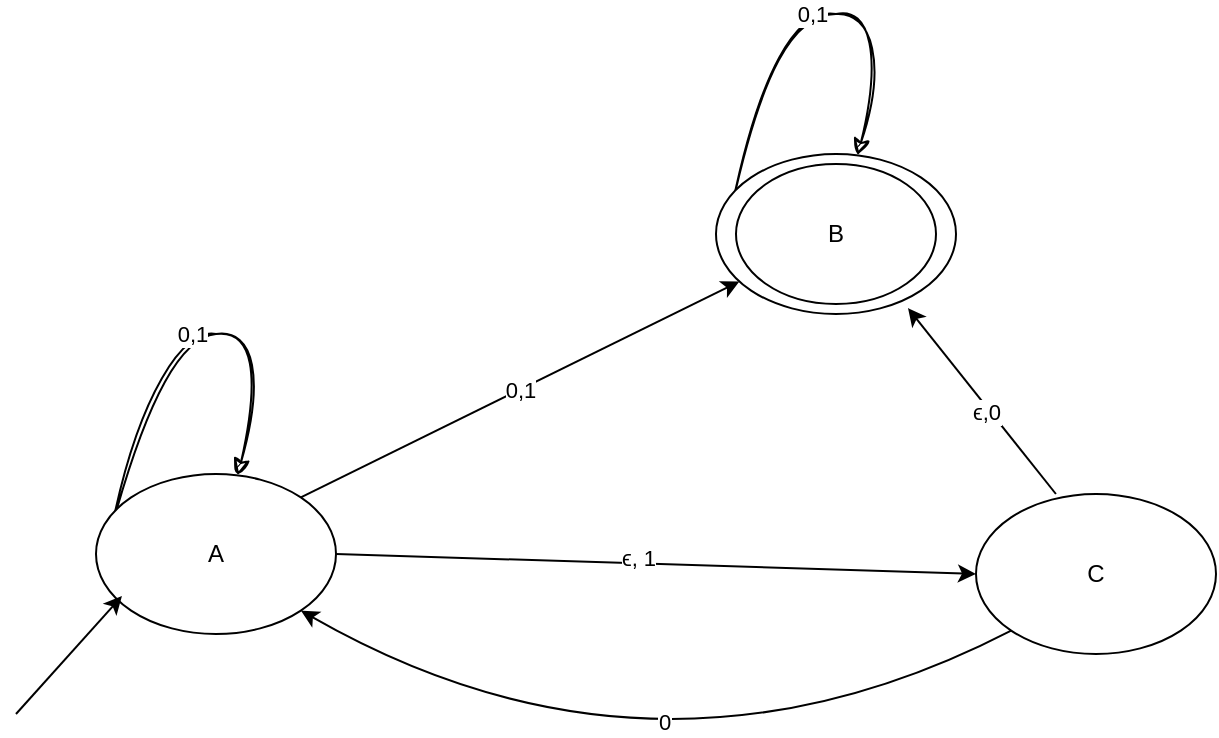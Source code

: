 <mxfile version="24.9.3">
  <diagram name="Page-1" id="K1Mr1sc8D-78ndegCBF7">
    <mxGraphModel dx="986" dy="565" grid="1" gridSize="10" guides="1" tooltips="1" connect="1" arrows="1" fold="1" page="1" pageScale="1" pageWidth="850" pageHeight="1100" math="0" shadow="0">
      <root>
        <mxCell id="0" />
        <mxCell id="1" parent="0" />
        <mxCell id="pV_YJKQzZUWr_kF0XKjs-7" value="0,1" style="endArrow=classic;html=1;rounded=0;curved=1;sketch=1;curveFitting=1;jiggle=2;exitX=0.067;exitY=0.325;exitDx=0;exitDy=0;exitPerimeter=0;elbow=vertical;" edge="1" parent="1" source="pV_YJKQzZUWr_kF0XKjs-6" target="pV_YJKQzZUWr_kF0XKjs-6">
          <mxGeometry width="50" height="50" relative="1" as="geometry">
            <mxPoint x="710" y="100" as="sourcePoint" />
            <mxPoint x="820" y="40" as="targetPoint" />
            <Array as="points">
              <mxPoint x="730" y="50" />
            </Array>
          </mxGeometry>
        </mxCell>
        <mxCell id="pV_YJKQzZUWr_kF0XKjs-6" value="" style="ellipse;whiteSpace=wrap;html=1;" vertex="1" parent="1">
          <mxGeometry x="700" y="120" width="120" height="80" as="geometry" />
        </mxCell>
        <mxCell id="pV_YJKQzZUWr_kF0XKjs-8" value="C" style="ellipse;whiteSpace=wrap;html=1;" vertex="1" parent="1">
          <mxGeometry x="830" y="290" width="120" height="80" as="geometry" />
        </mxCell>
        <mxCell id="pV_YJKQzZUWr_kF0XKjs-10" value="0,1" style="endArrow=classic;html=1;rounded=0;curved=1;sketch=1;curveFitting=1;jiggle=2;exitX=0.067;exitY=0.325;exitDx=0;exitDy=0;exitPerimeter=0;elbow=vertical;" edge="1" parent="1" source="pV_YJKQzZUWr_kF0XKjs-11" target="pV_YJKQzZUWr_kF0XKjs-11">
          <mxGeometry width="50" height="50" relative="1" as="geometry">
            <mxPoint x="400" y="260" as="sourcePoint" />
            <mxPoint x="510" y="200" as="targetPoint" />
            <Array as="points">
              <mxPoint x="420" y="210" />
            </Array>
          </mxGeometry>
        </mxCell>
        <mxCell id="pV_YJKQzZUWr_kF0XKjs-11" value="A" style="ellipse;whiteSpace=wrap;html=1;" vertex="1" parent="1">
          <mxGeometry x="390" y="280" width="120" height="80" as="geometry" />
        </mxCell>
        <mxCell id="pV_YJKQzZUWr_kF0XKjs-12" value="B" style="ellipse;whiteSpace=wrap;html=1;" vertex="1" parent="1">
          <mxGeometry x="710" y="125" width="100" height="70" as="geometry" />
        </mxCell>
        <mxCell id="pV_YJKQzZUWr_kF0XKjs-13" value="0,1" style="endArrow=classic;html=1;rounded=0;exitX=1;exitY=0;exitDx=0;exitDy=0;" edge="1" parent="1" source="pV_YJKQzZUWr_kF0XKjs-11" target="pV_YJKQzZUWr_kF0XKjs-6">
          <mxGeometry width="50" height="50" relative="1" as="geometry">
            <mxPoint x="530" y="270" as="sourcePoint" />
            <mxPoint x="580" y="220" as="targetPoint" />
          </mxGeometry>
        </mxCell>
        <mxCell id="pV_YJKQzZUWr_kF0XKjs-14" value="" style="endArrow=classic;html=1;rounded=0;entryX=0.108;entryY=0.763;entryDx=0;entryDy=0;entryPerimeter=0;" edge="1" parent="1" target="pV_YJKQzZUWr_kF0XKjs-11">
          <mxGeometry width="50" height="50" relative="1" as="geometry">
            <mxPoint x="350" y="400" as="sourcePoint" />
            <mxPoint x="400" y="350" as="targetPoint" />
          </mxGeometry>
        </mxCell>
        <mxCell id="pV_YJKQzZUWr_kF0XKjs-15" value="" style="endArrow=classic;html=1;rounded=0;exitX=1;exitY=0.5;exitDx=0;exitDy=0;entryX=0;entryY=0.5;entryDx=0;entryDy=0;" edge="1" parent="1" source="pV_YJKQzZUWr_kF0XKjs-11" target="pV_YJKQzZUWr_kF0XKjs-8">
          <mxGeometry width="50" height="50" relative="1" as="geometry">
            <mxPoint x="530" y="330" as="sourcePoint" />
            <mxPoint x="580" y="280" as="targetPoint" />
          </mxGeometry>
        </mxCell>
        <mxCell id="pV_YJKQzZUWr_kF0XKjs-19" value="ϵ, 1" style="edgeLabel;html=1;align=center;verticalAlign=middle;resizable=0;points=[];" vertex="1" connectable="0" parent="pV_YJKQzZUWr_kF0XKjs-15">
          <mxGeometry x="-0.057" y="3" relative="1" as="geometry">
            <mxPoint as="offset" />
          </mxGeometry>
        </mxCell>
        <mxCell id="pV_YJKQzZUWr_kF0XKjs-16" value="" style="endArrow=classic;html=1;rounded=0;entryX=0.8;entryY=0.963;entryDx=0;entryDy=0;entryPerimeter=0;exitX=0.333;exitY=0;exitDx=0;exitDy=0;exitPerimeter=0;" edge="1" parent="1" source="pV_YJKQzZUWr_kF0XKjs-8" target="pV_YJKQzZUWr_kF0XKjs-6">
          <mxGeometry width="50" height="50" relative="1" as="geometry">
            <mxPoint x="820" y="270" as="sourcePoint" />
            <mxPoint x="870" y="220" as="targetPoint" />
          </mxGeometry>
        </mxCell>
        <mxCell id="pV_YJKQzZUWr_kF0XKjs-20" value="ϵ,0" style="edgeLabel;html=1;align=center;verticalAlign=middle;resizable=0;points=[];" vertex="1" connectable="0" parent="pV_YJKQzZUWr_kF0XKjs-16">
          <mxGeometry x="-0.093" y="2" relative="1" as="geometry">
            <mxPoint as="offset" />
          </mxGeometry>
        </mxCell>
        <mxCell id="pV_YJKQzZUWr_kF0XKjs-17" value="" style="endArrow=classic;html=1;rounded=0;exitX=0;exitY=1;exitDx=0;exitDy=0;entryX=1;entryY=1;entryDx=0;entryDy=0;curved=1;" edge="1" parent="1" source="pV_YJKQzZUWr_kF0XKjs-8" target="pV_YJKQzZUWr_kF0XKjs-11">
          <mxGeometry width="50" height="50" relative="1" as="geometry">
            <mxPoint x="580" y="350" as="sourcePoint" />
            <mxPoint x="530" y="400" as="targetPoint" />
            <Array as="points">
              <mxPoint x="670" y="450" />
            </Array>
          </mxGeometry>
        </mxCell>
        <mxCell id="pV_YJKQzZUWr_kF0XKjs-18" value="0" style="edgeLabel;html=1;align=center;verticalAlign=middle;resizable=0;points=[];" vertex="1" connectable="0" parent="pV_YJKQzZUWr_kF0XKjs-17">
          <mxGeometry x="-0.134" y="-39" relative="1" as="geometry">
            <mxPoint as="offset" />
          </mxGeometry>
        </mxCell>
      </root>
    </mxGraphModel>
  </diagram>
</mxfile>
